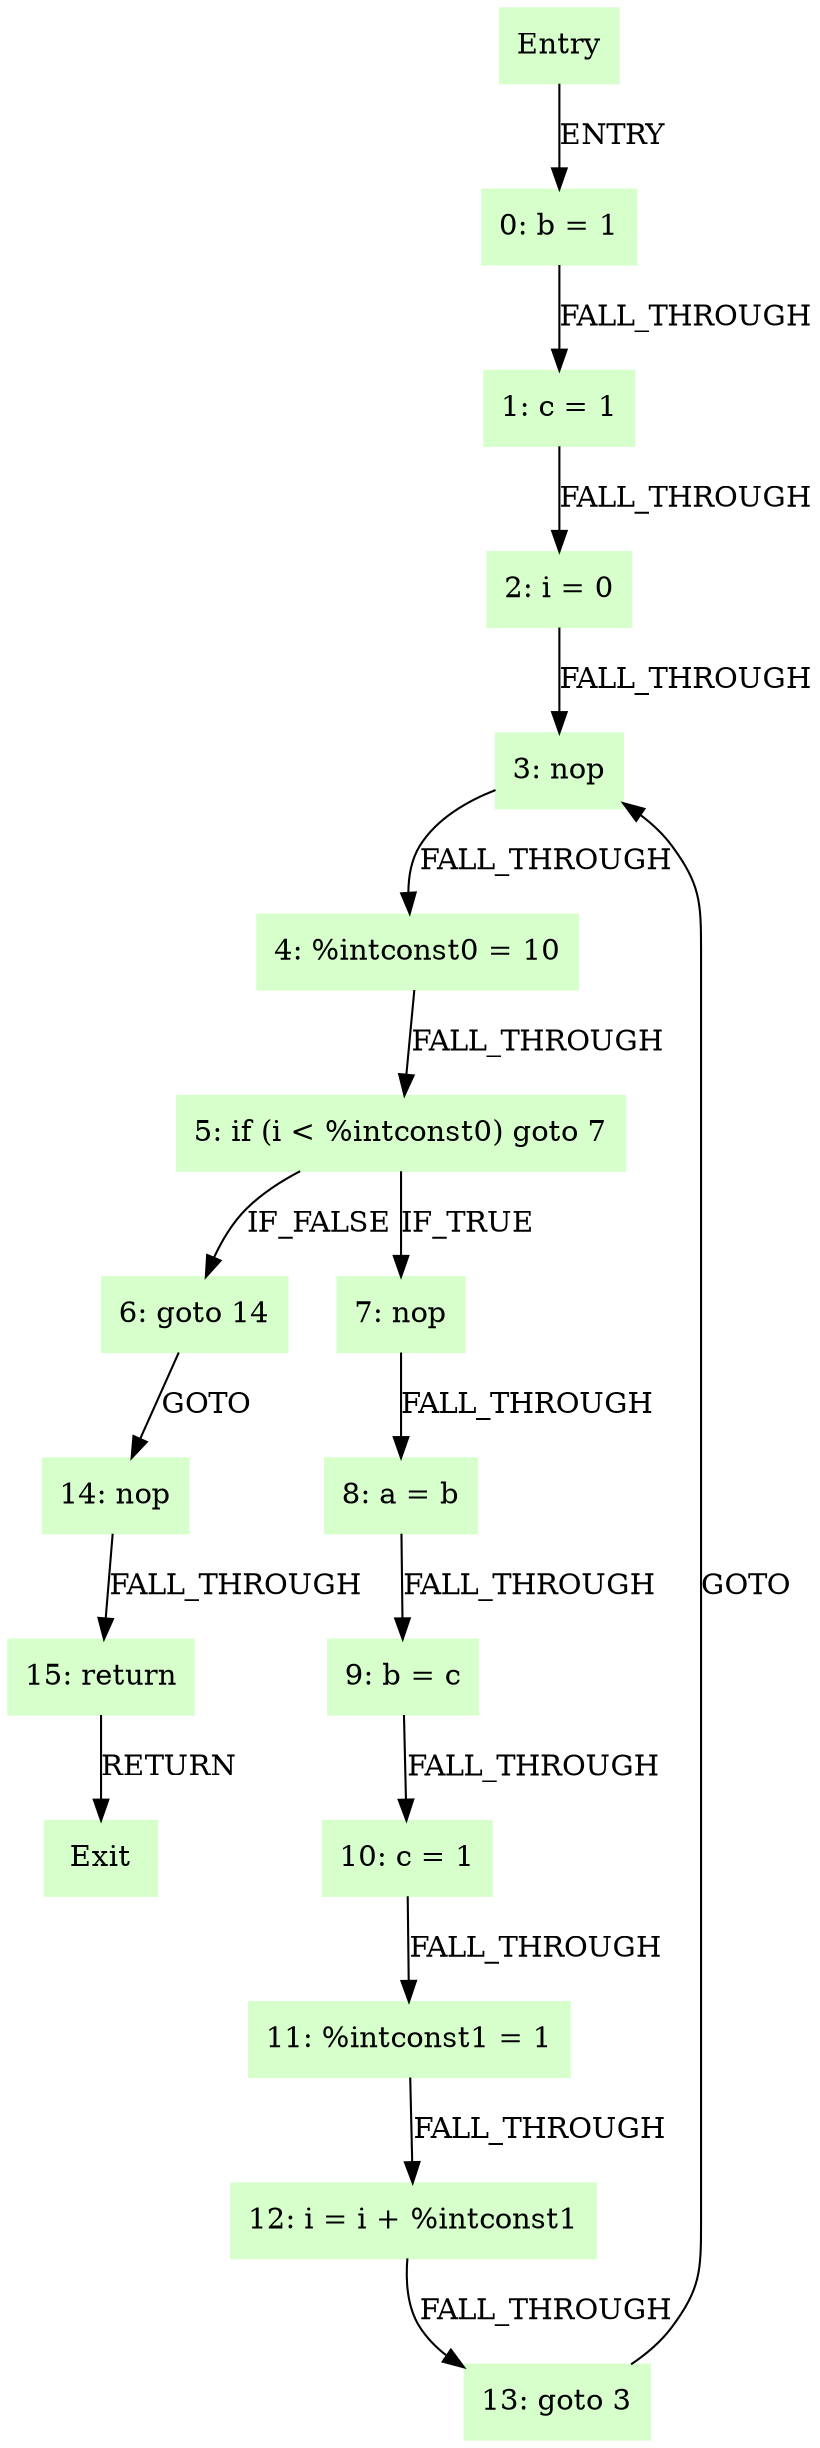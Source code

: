 digraph G {
  node [shape=box,style=filled,color=".3 .2 1.0"];
  "Entry";
  "0: b = 1";
  "1: c = 1";
  "2: i = 0";
  "3: nop";
  "4: %intconst0 = 10";
  "5: if (i < %intconst0) goto 7";
  "6: goto 14";
  "7: nop";
  "8: a = b";
  "9: b = c";
  "10: c = 1";
  "11: %intconst1 = 1";
  "12: i = i + %intconst1";
  "13: goto 3";
  "14: nop";
  "15: return";
  "Exit";
  "Entry" -> "0: b = 1" [label="ENTRY"];
  "0: b = 1" -> "1: c = 1" [label="FALL_THROUGH"];
  "1: c = 1" -> "2: i = 0" [label="FALL_THROUGH"];
  "2: i = 0" -> "3: nop" [label="FALL_THROUGH"];
  "3: nop" -> "4: %intconst0 = 10" [label="FALL_THROUGH"];
  "4: %intconst0 = 10" -> "5: if (i < %intconst0) goto 7" [label="FALL_THROUGH"];
  "5: if (i < %intconst0) goto 7" -> "7: nop" [label="IF_TRUE"];
  "5: if (i < %intconst0) goto 7" -> "6: goto 14" [label="IF_FALSE"];
  "6: goto 14" -> "14: nop" [label="GOTO"];
  "7: nop" -> "8: a = b" [label="FALL_THROUGH"];
  "8: a = b" -> "9: b = c" [label="FALL_THROUGH"];
  "9: b = c" -> "10: c = 1" [label="FALL_THROUGH"];
  "10: c = 1" -> "11: %intconst1 = 1" [label="FALL_THROUGH"];
  "11: %intconst1 = 1" -> "12: i = i + %intconst1" [label="FALL_THROUGH"];
  "12: i = i + %intconst1" -> "13: goto 3" [label="FALL_THROUGH"];
  "13: goto 3" -> "3: nop" [label="GOTO"];
  "14: nop" -> "15: return" [label="FALL_THROUGH"];
  "15: return" -> "Exit" [label="RETURN"];
}
